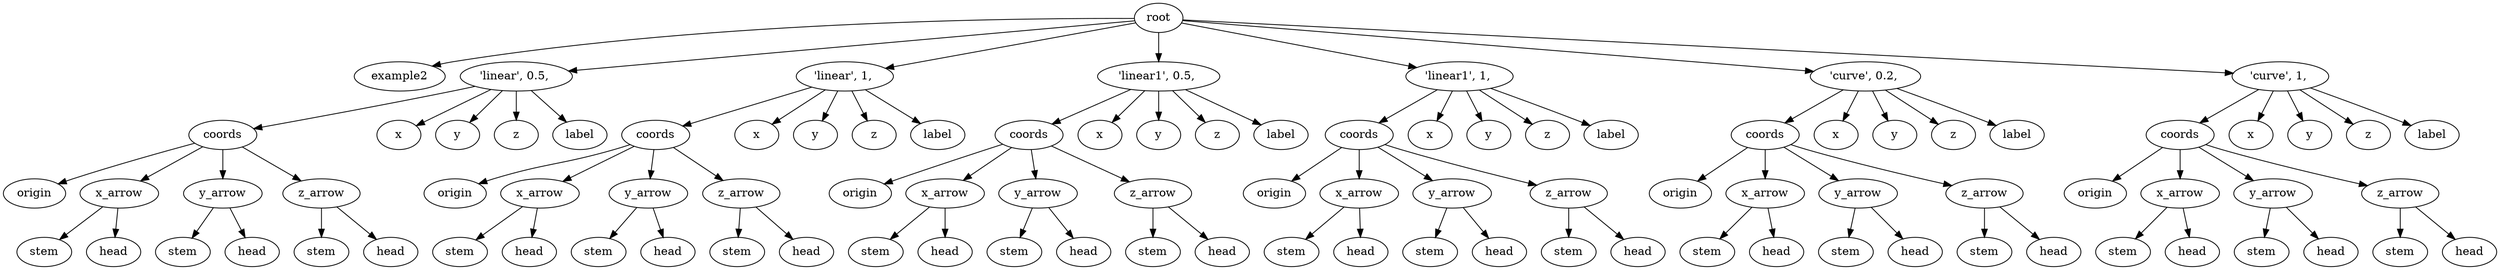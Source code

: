 digraph example2 {
    root_1279 [label="root"];
    example2_1280 [label="example2"];
    1281 [label="'linear',\ 0\.5,\ "];
    coords_1282 [label="coords"];
    origin_1283 [label="origin"];
    x_arrow_1284 [label="x_arrow"];
    stem_1285 [label="stem"];
    head_1286 [label="head"];
    y_arrow_1287 [label="y_arrow"];
    stem_1288 [label="stem"];
    head_1289 [label="head"];
    z_arrow_1290 [label="z_arrow"];
    stem_1291 [label="stem"];
    head_1292 [label="head"];
    x_1293 [label="x"];
    y_1294 [label="y"];
    z_1295 [label="z"];
    label_1296 [label="label"];
    1297 [label="'linear',\ 1,\ "];
    coords_1298 [label="coords"];
    origin_1299 [label="origin"];
    x_arrow_1300 [label="x_arrow"];
    stem_1301 [label="stem"];
    head_1302 [label="head"];
    y_arrow_1303 [label="y_arrow"];
    stem_1304 [label="stem"];
    head_1305 [label="head"];
    z_arrow_1306 [label="z_arrow"];
    stem_1307 [label="stem"];
    head_1308 [label="head"];
    x_1309 [label="x"];
    y_1310 [label="y"];
    z_1311 [label="z"];
    label_1312 [label="label"];
    1313 [label="'linear1',\ 0\.5,\ "];
    coords_1314 [label="coords"];
    origin_1315 [label="origin"];
    x_arrow_1316 [label="x_arrow"];
    stem_1317 [label="stem"];
    head_1318 [label="head"];
    y_arrow_1319 [label="y_arrow"];
    stem_1320 [label="stem"];
    head_1321 [label="head"];
    z_arrow_1322 [label="z_arrow"];
    stem_1323 [label="stem"];
    head_1324 [label="head"];
    x_1325 [label="x"];
    y_1326 [label="y"];
    z_1327 [label="z"];
    label_1328 [label="label"];
    1329 [label="'linear1',\ 1,\ "];
    coords_1330 [label="coords"];
    origin_1331 [label="origin"];
    x_arrow_1332 [label="x_arrow"];
    stem_1333 [label="stem"];
    head_1334 [label="head"];
    y_arrow_1335 [label="y_arrow"];
    stem_1336 [label="stem"];
    head_1337 [label="head"];
    z_arrow_1338 [label="z_arrow"];
    stem_1339 [label="stem"];
    head_1340 [label="head"];
    x_1341 [label="x"];
    y_1342 [label="y"];
    z_1343 [label="z"];
    label_1344 [label="label"];
    1345 [label="'curve',\ 0\.2,\ "];
    coords_1346 [label="coords"];
    origin_1347 [label="origin"];
    x_arrow_1348 [label="x_arrow"];
    stem_1349 [label="stem"];
    head_1350 [label="head"];
    y_arrow_1351 [label="y_arrow"];
    stem_1352 [label="stem"];
    head_1353 [label="head"];
    z_arrow_1354 [label="z_arrow"];
    stem_1355 [label="stem"];
    head_1356 [label="head"];
    x_1357 [label="x"];
    y_1358 [label="y"];
    z_1359 [label="z"];
    label_1360 [label="label"];
    1361 [label="'curve',\ 1,\ "];
    coords_1362 [label="coords"];
    origin_1363 [label="origin"];
    x_arrow_1364 [label="x_arrow"];
    stem_1365 [label="stem"];
    head_1366 [label="head"];
    y_arrow_1367 [label="y_arrow"];
    stem_1368 [label="stem"];
    head_1369 [label="head"];
    z_arrow_1370 [label="z_arrow"];
    stem_1371 [label="stem"];
    head_1372 [label="head"];
    x_1373 [label="x"];
    y_1374 [label="y"];
    z_1375 [label="z"];
    label_1376 [label="label"];
    root_1279 -> example2_1280;
    root_1279 -> 1281;
    1281 -> coords_1282;
    coords_1282 -> origin_1283;
    coords_1282 -> x_arrow_1284;
    x_arrow_1284 -> stem_1285;
    x_arrow_1284 -> head_1286;
    coords_1282 -> y_arrow_1287;
    y_arrow_1287 -> stem_1288;
    y_arrow_1287 -> head_1289;
    coords_1282 -> z_arrow_1290;
    z_arrow_1290 -> stem_1291;
    z_arrow_1290 -> head_1292;
    1281 -> x_1293;
    1281 -> y_1294;
    1281 -> z_1295;
    1281 -> label_1296;
    root_1279 -> 1297;
    1297 -> coords_1298;
    coords_1298 -> origin_1299;
    coords_1298 -> x_arrow_1300;
    x_arrow_1300 -> stem_1301;
    x_arrow_1300 -> head_1302;
    coords_1298 -> y_arrow_1303;
    y_arrow_1303 -> stem_1304;
    y_arrow_1303 -> head_1305;
    coords_1298 -> z_arrow_1306;
    z_arrow_1306 -> stem_1307;
    z_arrow_1306 -> head_1308;
    1297 -> x_1309;
    1297 -> y_1310;
    1297 -> z_1311;
    1297 -> label_1312;
    root_1279 -> 1313;
    1313 -> coords_1314;
    coords_1314 -> origin_1315;
    coords_1314 -> x_arrow_1316;
    x_arrow_1316 -> stem_1317;
    x_arrow_1316 -> head_1318;
    coords_1314 -> y_arrow_1319;
    y_arrow_1319 -> stem_1320;
    y_arrow_1319 -> head_1321;
    coords_1314 -> z_arrow_1322;
    z_arrow_1322 -> stem_1323;
    z_arrow_1322 -> head_1324;
    1313 -> x_1325;
    1313 -> y_1326;
    1313 -> z_1327;
    1313 -> label_1328;
    root_1279 -> 1329;
    1329 -> coords_1330;
    coords_1330 -> origin_1331;
    coords_1330 -> x_arrow_1332;
    x_arrow_1332 -> stem_1333;
    x_arrow_1332 -> head_1334;
    coords_1330 -> y_arrow_1335;
    y_arrow_1335 -> stem_1336;
    y_arrow_1335 -> head_1337;
    coords_1330 -> z_arrow_1338;
    z_arrow_1338 -> stem_1339;
    z_arrow_1338 -> head_1340;
    1329 -> x_1341;
    1329 -> y_1342;
    1329 -> z_1343;
    1329 -> label_1344;
    root_1279 -> 1345;
    1345 -> coords_1346;
    coords_1346 -> origin_1347;
    coords_1346 -> x_arrow_1348;
    x_arrow_1348 -> stem_1349;
    x_arrow_1348 -> head_1350;
    coords_1346 -> y_arrow_1351;
    y_arrow_1351 -> stem_1352;
    y_arrow_1351 -> head_1353;
    coords_1346 -> z_arrow_1354;
    z_arrow_1354 -> stem_1355;
    z_arrow_1354 -> head_1356;
    1345 -> x_1357;
    1345 -> y_1358;
    1345 -> z_1359;
    1345 -> label_1360;
    root_1279 -> 1361;
    1361 -> coords_1362;
    coords_1362 -> origin_1363;
    coords_1362 -> x_arrow_1364;
    x_arrow_1364 -> stem_1365;
    x_arrow_1364 -> head_1366;
    coords_1362 -> y_arrow_1367;
    y_arrow_1367 -> stem_1368;
    y_arrow_1367 -> head_1369;
    coords_1362 -> z_arrow_1370;
    z_arrow_1370 -> stem_1371;
    z_arrow_1370 -> head_1372;
    1361 -> x_1373;
    1361 -> y_1374;
    1361 -> z_1375;
    1361 -> label_1376;
}
